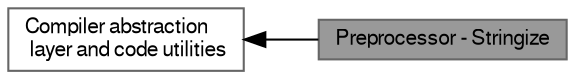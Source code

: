 digraph "Preprocessor - Stringize"
{
 // LATEX_PDF_SIZE
  bgcolor="transparent";
  edge [fontname=FreeSans,fontsize=10,labelfontname=FreeSans,labelfontsize=10];
  node [fontname=FreeSans,fontsize=10,shape=box,height=0.2,width=0.4];
  rankdir=LR;
  Node2 [label="Compiler abstraction\l layer and code utilities",height=0.2,width=0.4,color="grey40", fillcolor="white", style="filled",URL="$group__group__sam__utils.html",tooltip="Compiler abstraction layer and code utilities for AT91SAM."];
  Node1 [label="Preprocessor - Stringize",height=0.2,width=0.4,color="gray40", fillcolor="grey60", style="filled", fontcolor="black",tooltip=" "];
  Node2->Node1 [shape=plaintext, dir="back", style="solid"];
}
